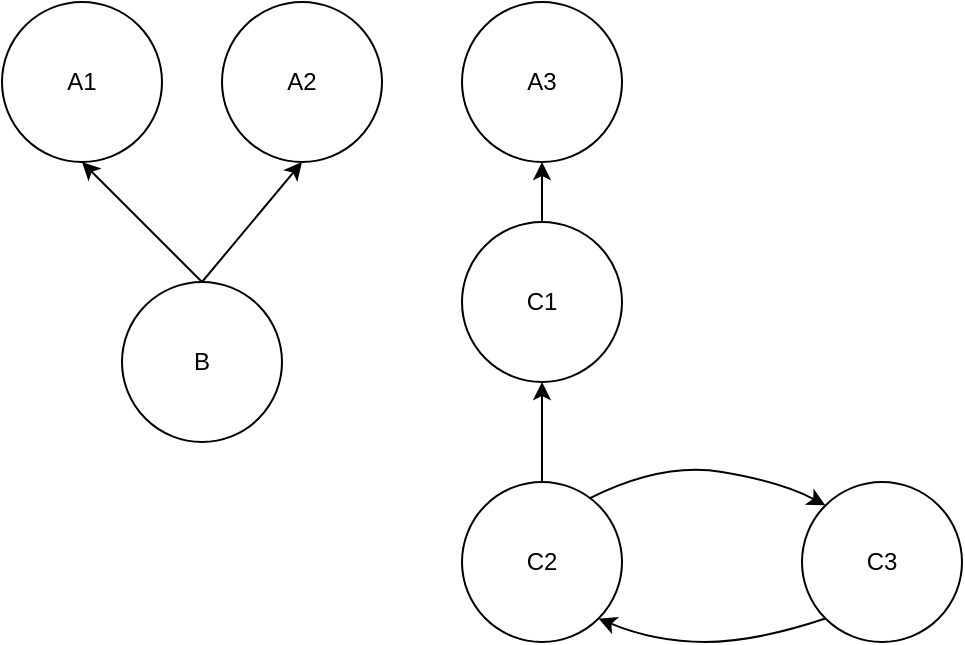 <mxfile version="12.1.8" type="device" pages="1"><diagram id="fx9YW4pmUv1CfSrFO7TR" name="Page-1"><mxGraphModel dx="932" dy="534" grid="1" gridSize="10" guides="1" tooltips="1" connect="1" arrows="1" fold="1" page="1" pageScale="1" pageWidth="827" pageHeight="1169" math="0" shadow="0"><root><mxCell id="0"/><mxCell id="1" parent="0"/><mxCell id="c3n7R-woEq0BRzI5C-yk-1" value="A1" style="ellipse;whiteSpace=wrap;html=1;aspect=fixed;" vertex="1" parent="1"><mxGeometry x="110" y="140" width="80" height="80" as="geometry"/></mxCell><mxCell id="c3n7R-woEq0BRzI5C-yk-2" value="A2" style="ellipse;whiteSpace=wrap;html=1;aspect=fixed;" vertex="1" parent="1"><mxGeometry x="220" y="140" width="80" height="80" as="geometry"/></mxCell><mxCell id="c3n7R-woEq0BRzI5C-yk-8" style="rounded=0;orthogonalLoop=1;jettySize=auto;html=1;exitX=0.5;exitY=0;exitDx=0;exitDy=0;entryX=0.5;entryY=1;entryDx=0;entryDy=0;" edge="1" parent="1" source="c3n7R-woEq0BRzI5C-yk-3" target="c3n7R-woEq0BRzI5C-yk-1"><mxGeometry relative="1" as="geometry"/></mxCell><mxCell id="c3n7R-woEq0BRzI5C-yk-9" style="edgeStyle=none;rounded=0;orthogonalLoop=1;jettySize=auto;html=1;exitX=0.5;exitY=0;exitDx=0;exitDy=0;entryX=0.5;entryY=1;entryDx=0;entryDy=0;" edge="1" parent="1" source="c3n7R-woEq0BRzI5C-yk-3" target="c3n7R-woEq0BRzI5C-yk-2"><mxGeometry relative="1" as="geometry"/></mxCell><mxCell id="c3n7R-woEq0BRzI5C-yk-3" value="B" style="ellipse;whiteSpace=wrap;html=1;aspect=fixed;" vertex="1" parent="1"><mxGeometry x="170" y="280" width="80" height="80" as="geometry"/></mxCell><mxCell id="c3n7R-woEq0BRzI5C-yk-4" value="A3" style="ellipse;whiteSpace=wrap;html=1;aspect=fixed;" vertex="1" parent="1"><mxGeometry x="340" y="140" width="80" height="80" as="geometry"/></mxCell><mxCell id="c3n7R-woEq0BRzI5C-yk-10" style="edgeStyle=none;rounded=0;orthogonalLoop=1;jettySize=auto;html=1;exitX=0.5;exitY=0;exitDx=0;exitDy=0;entryX=0.5;entryY=1;entryDx=0;entryDy=0;" edge="1" parent="1" source="c3n7R-woEq0BRzI5C-yk-5" target="c3n7R-woEq0BRzI5C-yk-4"><mxGeometry relative="1" as="geometry"/></mxCell><mxCell id="c3n7R-woEq0BRzI5C-yk-5" value="C1" style="ellipse;whiteSpace=wrap;html=1;aspect=fixed;" vertex="1" parent="1"><mxGeometry x="340" y="250" width="80" height="80" as="geometry"/></mxCell><mxCell id="c3n7R-woEq0BRzI5C-yk-11" style="edgeStyle=none;rounded=0;orthogonalLoop=1;jettySize=auto;html=1;exitX=0.5;exitY=0;exitDx=0;exitDy=0;" edge="1" parent="1" source="c3n7R-woEq0BRzI5C-yk-6" target="c3n7R-woEq0BRzI5C-yk-5"><mxGeometry relative="1" as="geometry"/></mxCell><mxCell id="c3n7R-woEq0BRzI5C-yk-6" value="C2" style="ellipse;whiteSpace=wrap;html=1;aspect=fixed;" vertex="1" parent="1"><mxGeometry x="340" y="380" width="80" height="80" as="geometry"/></mxCell><mxCell id="c3n7R-woEq0BRzI5C-yk-7" value="C3" style="ellipse;whiteSpace=wrap;html=1;aspect=fixed;" vertex="1" parent="1"><mxGeometry x="510" y="380" width="80" height="80" as="geometry"/></mxCell><mxCell id="c3n7R-woEq0BRzI5C-yk-13" value="" style="curved=1;endArrow=classic;html=1;exitX=0.797;exitY=0.103;exitDx=0;exitDy=0;exitPerimeter=0;entryX=0;entryY=0;entryDx=0;entryDy=0;" edge="1" parent="1" source="c3n7R-woEq0BRzI5C-yk-6" target="c3n7R-woEq0BRzI5C-yk-7"><mxGeometry width="50" height="50" relative="1" as="geometry"><mxPoint x="490" y="360" as="sourcePoint"/><mxPoint x="540" y="310" as="targetPoint"/><Array as="points"><mxPoint x="440" y="370"/><mxPoint x="500" y="380"/></Array></mxGeometry></mxCell><mxCell id="c3n7R-woEq0BRzI5C-yk-14" value="" style="curved=1;endArrow=classic;html=1;exitX=0;exitY=1;exitDx=0;exitDy=0;entryX=1;entryY=1;entryDx=0;entryDy=0;" edge="1" parent="1" source="c3n7R-woEq0BRzI5C-yk-7" target="c3n7R-woEq0BRzI5C-yk-6"><mxGeometry width="50" height="50" relative="1" as="geometry"><mxPoint x="518.216" y="481.716" as="sourcePoint"/><mxPoint x="400.1" y="479.44" as="targetPoint"/><Array as="points"><mxPoint x="486.5" y="460"/><mxPoint x="436.5" y="460"/></Array></mxGeometry></mxCell></root></mxGraphModel></diagram></mxfile>